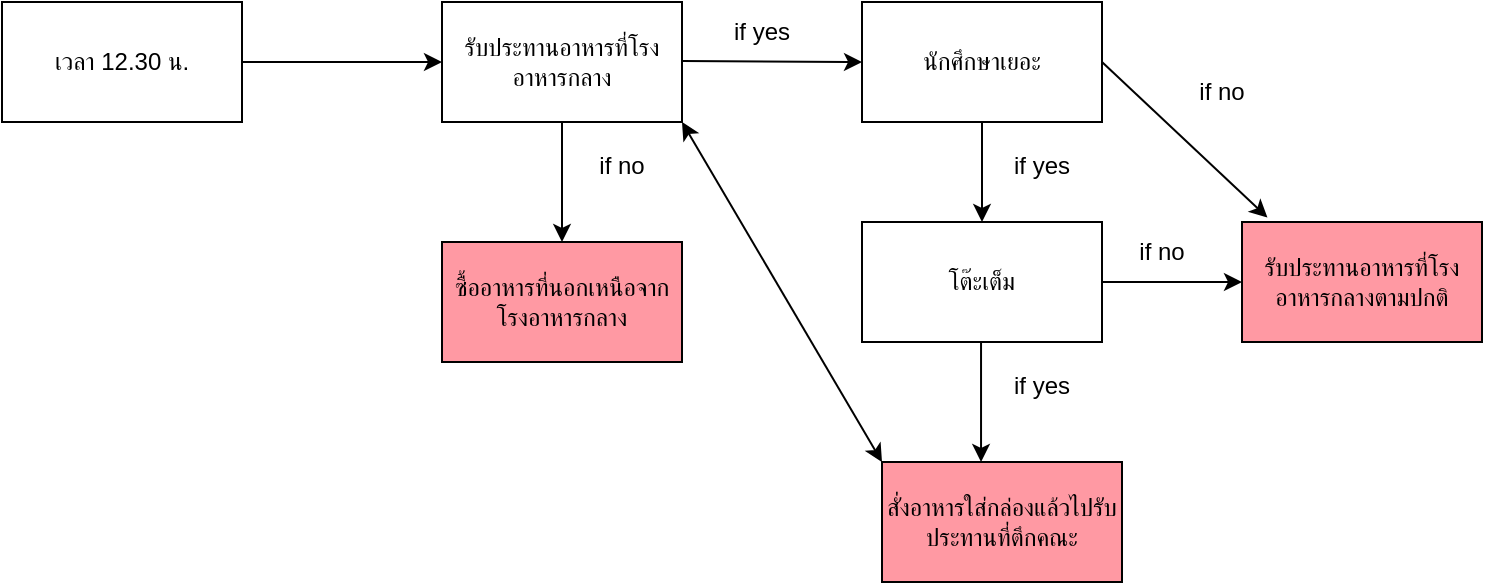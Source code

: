 <mxfile version="22.0.6" type="github">
  <diagram name="Page-1" id="74e2e168-ea6b-b213-b513-2b3c1d86103e">
    <mxGraphModel dx="1173" dy="514" grid="1" gridSize="10" guides="1" tooltips="1" connect="1" arrows="1" fold="1" page="1" pageScale="1" pageWidth="1100" pageHeight="850" background="none" math="0" shadow="0">
      <root>
        <mxCell id="0" />
        <mxCell id="1" parent="0" />
        <mxCell id="hn9z3IN5dp-tcWJ_dd6f-1" value="เวลา 12.30 น." style="rounded=0;whiteSpace=wrap;html=1;" parent="1" vertex="1">
          <mxGeometry x="80" y="40" width="120" height="60" as="geometry" />
        </mxCell>
        <mxCell id="hn9z3IN5dp-tcWJ_dd6f-4" value="" style="endArrow=classic;html=1;rounded=0;entryX=0;entryY=0.5;entryDx=0;entryDy=0;" parent="1" edge="1">
          <mxGeometry width="50" height="50" relative="1" as="geometry">
            <mxPoint x="200" y="70" as="sourcePoint" />
            <mxPoint x="300" y="70" as="targetPoint" />
          </mxGeometry>
        </mxCell>
        <mxCell id="MbyImZtpDkr1-lnJFr5J-2" value="รับประทานอาหารที่โรงอาหารกลาง" style="rounded=0;whiteSpace=wrap;html=1;" vertex="1" parent="1">
          <mxGeometry x="300" y="40" width="120" height="60" as="geometry" />
        </mxCell>
        <mxCell id="MbyImZtpDkr1-lnJFr5J-3" value="โต๊ะเต็ม" style="rounded=0;whiteSpace=wrap;html=1;" vertex="1" parent="1">
          <mxGeometry x="510" y="150" width="120" height="60" as="geometry" />
        </mxCell>
        <mxCell id="MbyImZtpDkr1-lnJFr5J-5" value="" style="endArrow=classic;html=1;rounded=0;" edge="1" parent="1">
          <mxGeometry width="50" height="50" relative="1" as="geometry">
            <mxPoint x="420" y="69.52" as="sourcePoint" />
            <mxPoint x="510" y="70" as="targetPoint" />
          </mxGeometry>
        </mxCell>
        <mxCell id="MbyImZtpDkr1-lnJFr5J-8" value="if yes" style="text;html=1;strokeColor=none;fillColor=none;align=center;verticalAlign=middle;whiteSpace=wrap;rounded=0;" vertex="1" parent="1">
          <mxGeometry x="430" y="40" width="60" height="30" as="geometry" />
        </mxCell>
        <mxCell id="MbyImZtpDkr1-lnJFr5J-9" value="" style="endArrow=classic;html=1;rounded=0;" edge="1" parent="1">
          <mxGeometry width="50" height="50" relative="1" as="geometry">
            <mxPoint x="569.52" y="210" as="sourcePoint" />
            <mxPoint x="569.52" y="270" as="targetPoint" />
          </mxGeometry>
        </mxCell>
        <mxCell id="MbyImZtpDkr1-lnJFr5J-10" value="" style="endArrow=classic;html=1;rounded=0;entryX=0;entryY=0.5;entryDx=0;entryDy=0;" edge="1" parent="1">
          <mxGeometry width="50" height="50" relative="1" as="geometry">
            <mxPoint x="630" y="180" as="sourcePoint" />
            <mxPoint x="700" y="180" as="targetPoint" />
          </mxGeometry>
        </mxCell>
        <mxCell id="MbyImZtpDkr1-lnJFr5J-13" value="รับประทานอาหารที่โรงอาหารกลางตามปกติ" style="rounded=0;whiteSpace=wrap;html=1;fillColor=#FF99A3;" vertex="1" parent="1">
          <mxGeometry x="700" y="150" width="120" height="60" as="geometry" />
        </mxCell>
        <mxCell id="MbyImZtpDkr1-lnJFr5J-14" value="if no" style="text;html=1;strokeColor=none;fillColor=none;align=center;verticalAlign=middle;whiteSpace=wrap;rounded=0;" vertex="1" parent="1">
          <mxGeometry x="630" y="150" width="60" height="30" as="geometry" />
        </mxCell>
        <mxCell id="MbyImZtpDkr1-lnJFr5J-15" value="สั่งอาหารใส่กล่องแล้วไปรับประทานที่ตึกคณะ" style="rounded=0;whiteSpace=wrap;html=1;fillColor=#FF99A3;" vertex="1" parent="1">
          <mxGeometry x="520" y="270" width="120" height="60" as="geometry" />
        </mxCell>
        <mxCell id="MbyImZtpDkr1-lnJFr5J-16" value="if no" style="text;html=1;strokeColor=none;fillColor=none;align=center;verticalAlign=middle;whiteSpace=wrap;rounded=0;" vertex="1" parent="1">
          <mxGeometry x="360" y="107" width="60" height="30" as="geometry" />
        </mxCell>
        <mxCell id="MbyImZtpDkr1-lnJFr5J-17" value="" style="endArrow=classic;html=1;rounded=0;" edge="1" parent="1">
          <mxGeometry width="50" height="50" relative="1" as="geometry">
            <mxPoint x="360" y="100" as="sourcePoint" />
            <mxPoint x="360" y="160" as="targetPoint" />
          </mxGeometry>
        </mxCell>
        <mxCell id="MbyImZtpDkr1-lnJFr5J-18" value="ซื้ออาหารที่นอกเหนือจากโรงอาหารกลาง" style="rounded=0;whiteSpace=wrap;html=1;fillColor=#FF99A3;" vertex="1" parent="1">
          <mxGeometry x="300" y="160" width="120" height="60" as="geometry" />
        </mxCell>
        <mxCell id="MbyImZtpDkr1-lnJFr5J-19" value="if yes" style="text;html=1;strokeColor=none;fillColor=none;align=center;verticalAlign=middle;whiteSpace=wrap;rounded=0;" vertex="1" parent="1">
          <mxGeometry x="570" y="217" width="60" height="30" as="geometry" />
        </mxCell>
        <mxCell id="MbyImZtpDkr1-lnJFr5J-23" value="นักศึกษาเยอะ" style="rounded=0;whiteSpace=wrap;html=1;" vertex="1" parent="1">
          <mxGeometry x="510" y="40" width="120" height="60" as="geometry" />
        </mxCell>
        <mxCell id="MbyImZtpDkr1-lnJFr5J-25" value="" style="endArrow=classic;html=1;rounded=0;entryX=0.5;entryY=0;entryDx=0;entryDy=0;" edge="1" parent="1" target="MbyImZtpDkr1-lnJFr5J-3">
          <mxGeometry width="50" height="50" relative="1" as="geometry">
            <mxPoint x="570" y="100" as="sourcePoint" />
            <mxPoint x="620" y="50" as="targetPoint" />
          </mxGeometry>
        </mxCell>
        <mxCell id="MbyImZtpDkr1-lnJFr5J-26" value="" style="endArrow=classic;startArrow=classic;html=1;rounded=0;entryX=1;entryY=1;entryDx=0;entryDy=0;" edge="1" parent="1" target="MbyImZtpDkr1-lnJFr5J-2">
          <mxGeometry width="50" height="50" relative="1" as="geometry">
            <mxPoint x="520" y="270" as="sourcePoint" />
            <mxPoint x="410" y="100" as="targetPoint" />
          </mxGeometry>
        </mxCell>
        <mxCell id="MbyImZtpDkr1-lnJFr5J-27" value="if yes" style="text;html=1;strokeColor=none;fillColor=none;align=center;verticalAlign=middle;whiteSpace=wrap;rounded=0;" vertex="1" parent="1">
          <mxGeometry x="570" y="107" width="60" height="30" as="geometry" />
        </mxCell>
        <mxCell id="MbyImZtpDkr1-lnJFr5J-28" value="" style="endArrow=classic;html=1;rounded=0;entryX=0.106;entryY=-0.037;entryDx=0;entryDy=0;entryPerimeter=0;" edge="1" parent="1" target="MbyImZtpDkr1-lnJFr5J-13">
          <mxGeometry width="50" height="50" relative="1" as="geometry">
            <mxPoint x="630" y="70" as="sourcePoint" />
            <mxPoint x="680" y="20" as="targetPoint" />
          </mxGeometry>
        </mxCell>
        <mxCell id="MbyImZtpDkr1-lnJFr5J-29" value="if no" style="text;html=1;strokeColor=none;fillColor=none;align=center;verticalAlign=middle;whiteSpace=wrap;rounded=0;" vertex="1" parent="1">
          <mxGeometry x="660" y="70" width="60" height="30" as="geometry" />
        </mxCell>
      </root>
    </mxGraphModel>
  </diagram>
</mxfile>
